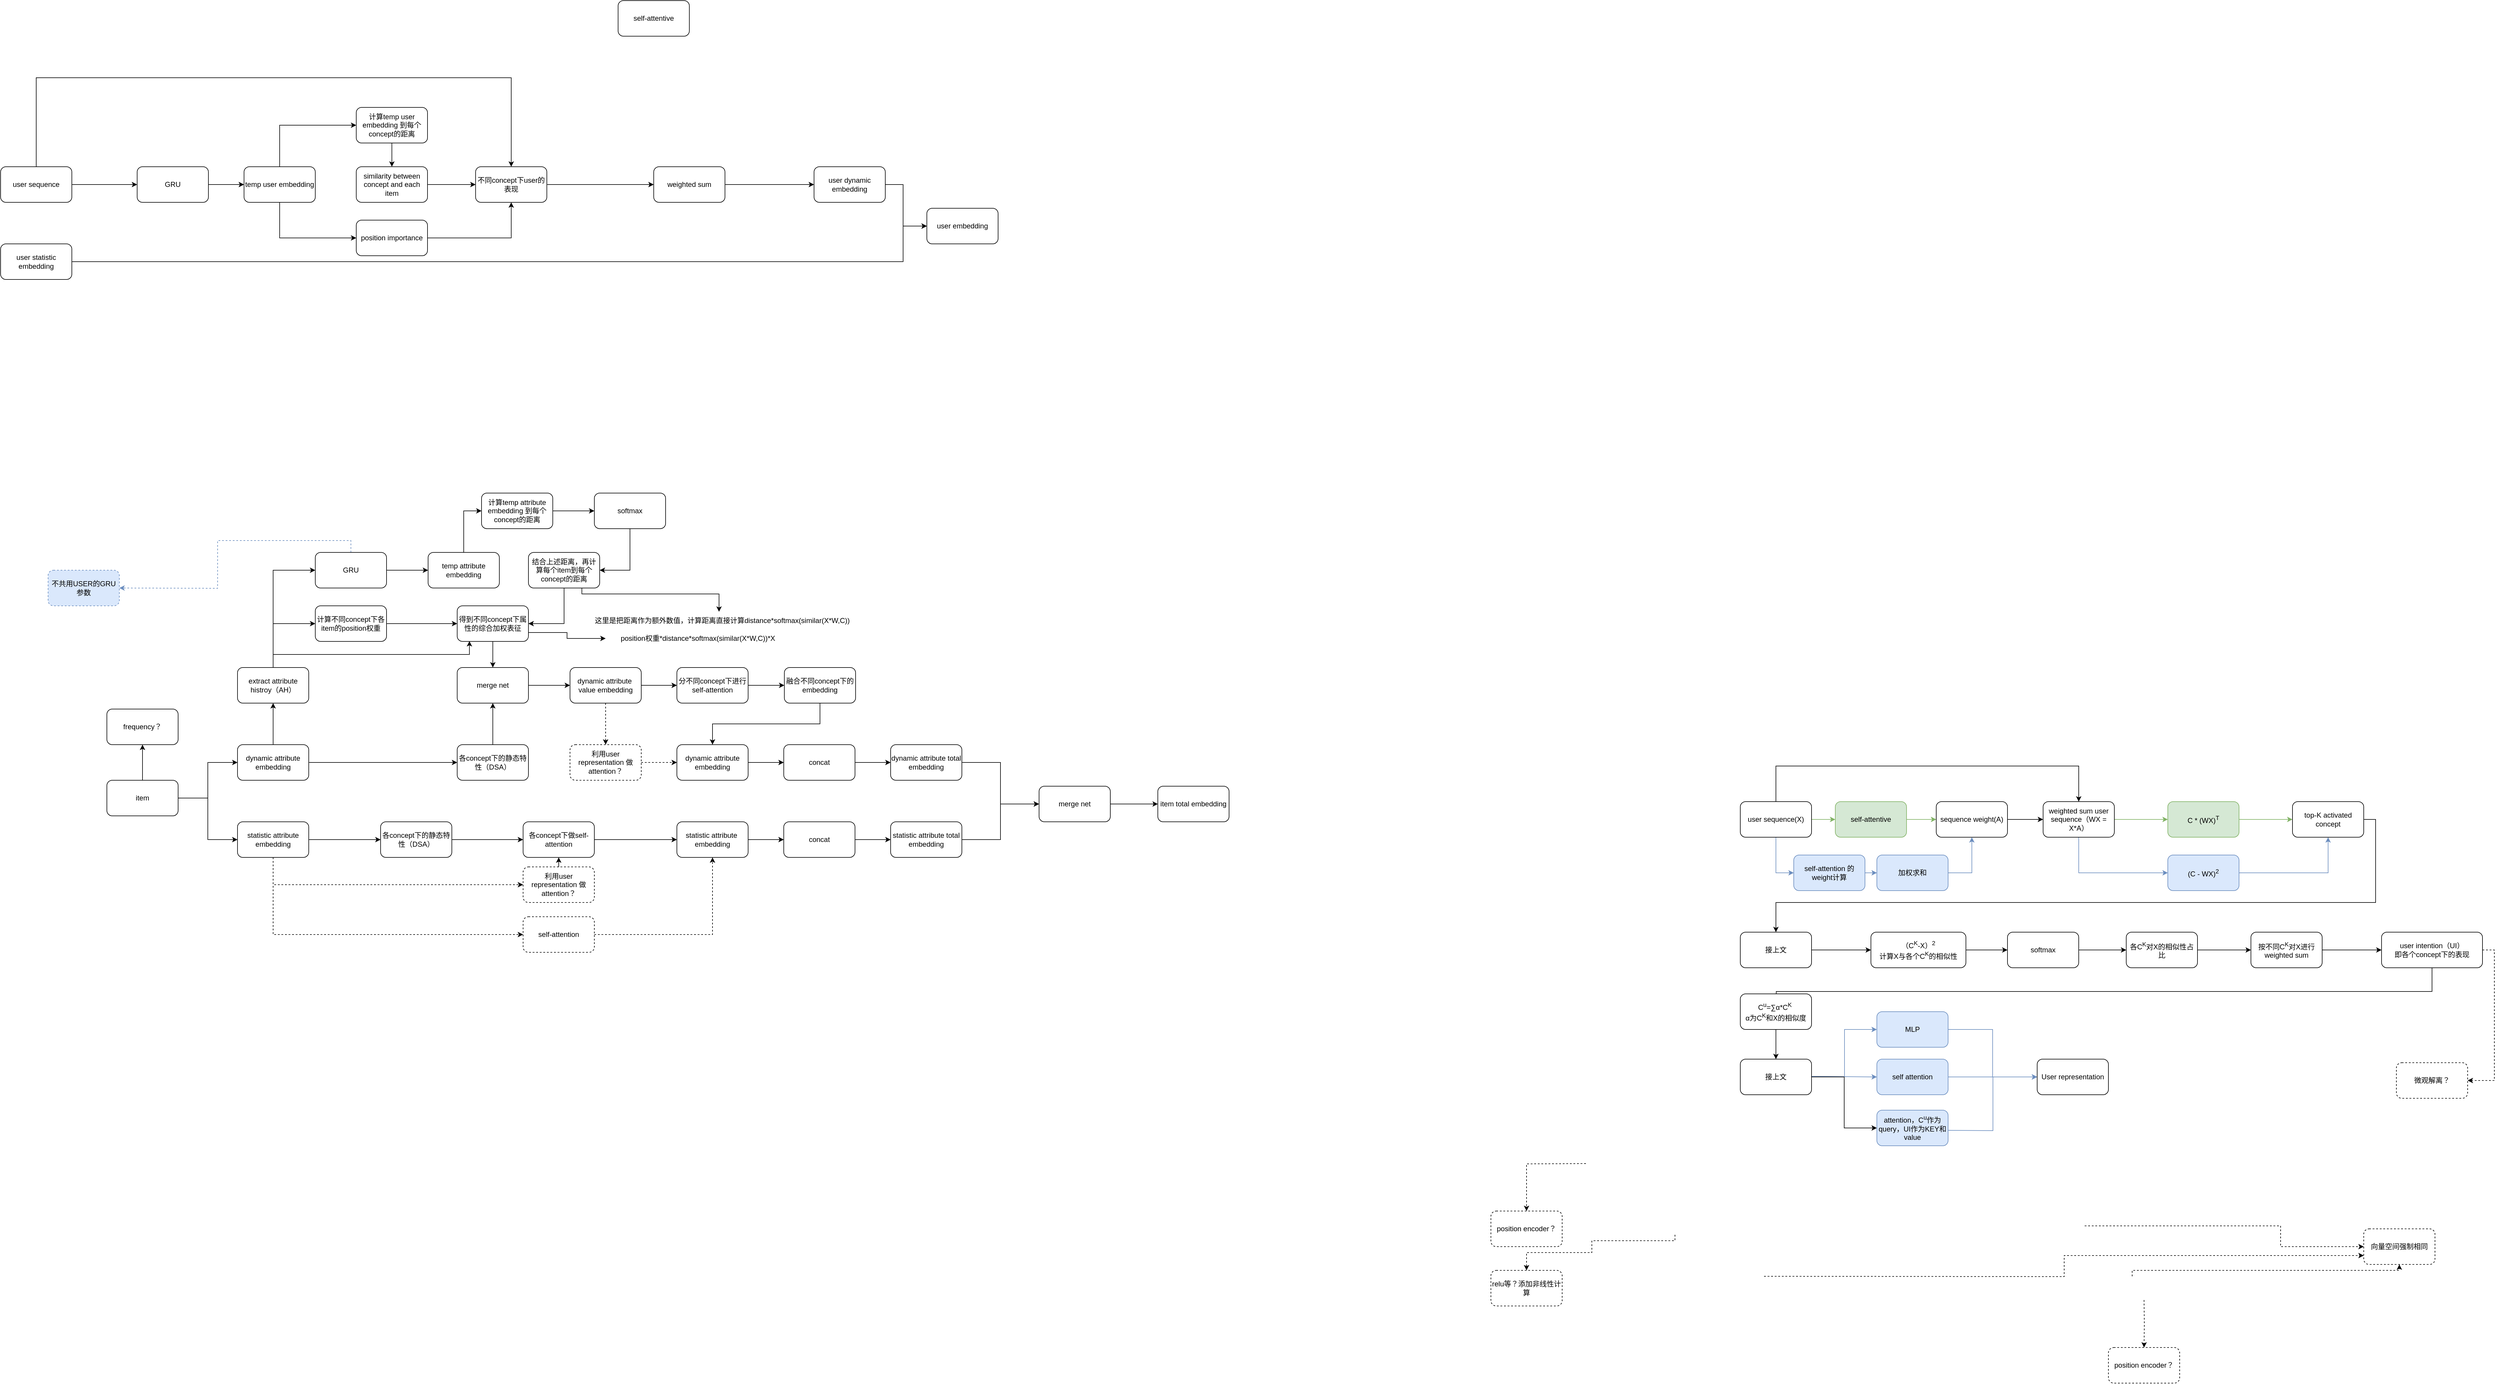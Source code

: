 <mxfile version="21.6.2" type="github">
  <diagram id="C5RBs43oDa-KdzZeNtuy" name="Page-1">
    <mxGraphModel dx="2082" dy="4247" grid="1" gridSize="10" guides="1" tooltips="1" connect="1" arrows="1" fold="1" page="1" pageScale="1" pageWidth="4681" pageHeight="3300" math="0" shadow="0">
      <root>
        <mxCell id="WIyWlLk6GJQsqaUBKTNV-0" />
        <mxCell id="WIyWlLk6GJQsqaUBKTNV-1" parent="WIyWlLk6GJQsqaUBKTNV-0" />
        <mxCell id="NYPE7BBfCQJ-sV1czfvc-1" style="edgeStyle=orthogonalEdgeStyle;rounded=0;orthogonalLoop=1;jettySize=auto;html=1;exitX=0;exitY=0.5;exitDx=0;exitDy=0;entryX=0.5;entryY=0;entryDx=0;entryDy=0;dashed=1;" parent="WIyWlLk6GJQsqaUBKTNV-1" target="NYPE7BBfCQJ-sV1czfvc-0" edge="1">
          <mxGeometry relative="1" as="geometry">
            <mxPoint x="2780" y="1740" as="sourcePoint" />
          </mxGeometry>
        </mxCell>
        <mxCell id="NYPE7BBfCQJ-sV1czfvc-3" style="edgeStyle=orthogonalEdgeStyle;rounded=0;orthogonalLoop=1;jettySize=auto;html=1;exitX=0.5;exitY=1;exitDx=0;exitDy=0;entryX=0.5;entryY=0;entryDx=0;entryDy=0;dashed=1;" parent="WIyWlLk6GJQsqaUBKTNV-1" target="NYPE7BBfCQJ-sV1czfvc-2" edge="1">
          <mxGeometry relative="1" as="geometry">
            <mxPoint x="2930" y="1860" as="sourcePoint" />
            <Array as="points">
              <mxPoint x="2930" y="1870" />
              <mxPoint x="2790" y="1870" />
              <mxPoint x="2790" y="1890" />
              <mxPoint x="2680" y="1890" />
            </Array>
          </mxGeometry>
        </mxCell>
        <mxCell id="NYPE7BBfCQJ-sV1czfvc-10" style="edgeStyle=orthogonalEdgeStyle;rounded=0;orthogonalLoop=1;jettySize=auto;html=1;exitX=1;exitY=0.75;exitDx=0;exitDy=0;dashed=1;" parent="WIyWlLk6GJQsqaUBKTNV-1" target="NYPE7BBfCQJ-sV1czfvc-7" edge="1">
          <mxGeometry relative="1" as="geometry">
            <mxPoint x="3620" y="1845" as="sourcePoint" />
            <Array as="points">
              <mxPoint x="3950" y="1845" />
              <mxPoint x="3950" y="1880" />
            </Array>
          </mxGeometry>
        </mxCell>
        <mxCell id="NYPE7BBfCQJ-sV1czfvc-11" style="edgeStyle=orthogonalEdgeStyle;rounded=0;orthogonalLoop=1;jettySize=auto;html=1;exitX=0.5;exitY=0;exitDx=0;exitDy=0;entryX=0;entryY=0.75;entryDx=0;entryDy=0;dashed=1;" parent="WIyWlLk6GJQsqaUBKTNV-1" target="NYPE7BBfCQJ-sV1czfvc-7" edge="1">
          <mxGeometry relative="1" as="geometry">
            <mxPoint x="3080" y="1930" as="sourcePoint" />
          </mxGeometry>
        </mxCell>
        <mxCell id="NYPE7BBfCQJ-sV1czfvc-12" style="edgeStyle=orthogonalEdgeStyle;rounded=0;orthogonalLoop=1;jettySize=auto;html=1;exitX=0.5;exitY=0;exitDx=0;exitDy=0;entryX=0.5;entryY=1;entryDx=0;entryDy=0;dashed=1;" parent="WIyWlLk6GJQsqaUBKTNV-1" target="NYPE7BBfCQJ-sV1czfvc-7" edge="1">
          <mxGeometry relative="1" as="geometry">
            <mxPoint x="3700" y="1930" as="sourcePoint" />
            <Array as="points">
              <mxPoint x="3700" y="1920" />
              <mxPoint x="4150" y="1920" />
            </Array>
          </mxGeometry>
        </mxCell>
        <mxCell id="NYPE7BBfCQJ-sV1czfvc-16" style="edgeStyle=orthogonalEdgeStyle;rounded=0;orthogonalLoop=1;jettySize=auto;html=1;exitX=0.5;exitY=1;exitDx=0;exitDy=0;entryX=0.5;entryY=0;entryDx=0;entryDy=0;dashed=1;" parent="WIyWlLk6GJQsqaUBKTNV-1" target="NYPE7BBfCQJ-sV1czfvc-15" edge="1">
          <mxGeometry relative="1" as="geometry">
            <mxPoint x="3720" y="1970" as="sourcePoint" />
          </mxGeometry>
        </mxCell>
        <mxCell id="2eAAJyF8k7LBZb5_VXcL-66" style="edgeStyle=orthogonalEdgeStyle;rounded=0;orthogonalLoop=1;jettySize=auto;html=1;exitX=1;exitY=0.5;exitDx=0;exitDy=0;entryX=0;entryY=0.5;entryDx=0;entryDy=0;" parent="WIyWlLk6GJQsqaUBKTNV-1" source="2eAAJyF8k7LBZb5_VXcL-63" target="2eAAJyF8k7LBZb5_VXcL-64" edge="1">
          <mxGeometry relative="1" as="geometry" />
        </mxCell>
        <mxCell id="2eAAJyF8k7LBZb5_VXcL-68" style="edgeStyle=orthogonalEdgeStyle;rounded=0;orthogonalLoop=1;jettySize=auto;html=1;exitX=1;exitY=0.5;exitDx=0;exitDy=0;entryX=0;entryY=0.5;entryDx=0;entryDy=0;" parent="WIyWlLk6GJQsqaUBKTNV-1" source="2eAAJyF8k7LBZb5_VXcL-63" target="2eAAJyF8k7LBZb5_VXcL-65" edge="1">
          <mxGeometry relative="1" as="geometry" />
        </mxCell>
        <mxCell id="T-b6h04T4wylA2EYhWHP-5" style="edgeStyle=orthogonalEdgeStyle;rounded=0;orthogonalLoop=1;jettySize=auto;html=1;exitX=0.5;exitY=0;exitDx=0;exitDy=0;entryX=0.5;entryY=1;entryDx=0;entryDy=0;" parent="WIyWlLk6GJQsqaUBKTNV-1" source="2eAAJyF8k7LBZb5_VXcL-63" target="2eAAJyF8k7LBZb5_VXcL-75" edge="1">
          <mxGeometry relative="1" as="geometry" />
        </mxCell>
        <mxCell id="2eAAJyF8k7LBZb5_VXcL-63" value="item" style="rounded=1;whiteSpace=wrap;html=1;" parent="WIyWlLk6GJQsqaUBKTNV-1" vertex="1">
          <mxGeometry x="289" y="1094" width="120" height="60" as="geometry" />
        </mxCell>
        <mxCell id="2eAAJyF8k7LBZb5_VXcL-69" style="edgeStyle=orthogonalEdgeStyle;rounded=0;orthogonalLoop=1;jettySize=auto;html=1;exitX=1;exitY=0.5;exitDx=0;exitDy=0;entryX=0;entryY=0.5;entryDx=0;entryDy=0;" parent="WIyWlLk6GJQsqaUBKTNV-1" source="2eAAJyF8k7LBZb5_VXcL-64" target="2eAAJyF8k7LBZb5_VXcL-73" edge="1">
          <mxGeometry relative="1" as="geometry">
            <mxPoint x="689" y="1064" as="targetPoint" />
          </mxGeometry>
        </mxCell>
        <mxCell id="T-b6h04T4wylA2EYhWHP-2" style="edgeStyle=orthogonalEdgeStyle;rounded=0;orthogonalLoop=1;jettySize=auto;html=1;exitX=0.5;exitY=0;exitDx=0;exitDy=0;entryX=0.5;entryY=1;entryDx=0;entryDy=0;" parent="WIyWlLk6GJQsqaUBKTNV-1" source="2eAAJyF8k7LBZb5_VXcL-64" target="2eAAJyF8k7LBZb5_VXcL-70" edge="1">
          <mxGeometry relative="1" as="geometry" />
        </mxCell>
        <mxCell id="2eAAJyF8k7LBZb5_VXcL-64" value="dynamic attribute embedding" style="rounded=1;whiteSpace=wrap;html=1;" parent="WIyWlLk6GJQsqaUBKTNV-1" vertex="1">
          <mxGeometry x="509" y="1034" width="120" height="60" as="geometry" />
        </mxCell>
        <mxCell id="2eAAJyF8k7LBZb5_VXcL-91" style="edgeStyle=orthogonalEdgeStyle;rounded=0;orthogonalLoop=1;jettySize=auto;html=1;exitX=1;exitY=0.5;exitDx=0;exitDy=0;" parent="WIyWlLk6GJQsqaUBKTNV-1" source="q9FLlW-sdJ0smPf1djSg-0" target="T-b6h04T4wylA2EYhWHP-32" edge="1">
          <mxGeometry relative="1" as="geometry">
            <mxPoint x="689" y="1194" as="targetPoint" />
          </mxGeometry>
        </mxCell>
        <mxCell id="2eAAJyF8k7LBZb5_VXcL-117" style="edgeStyle=orthogonalEdgeStyle;rounded=0;orthogonalLoop=1;jettySize=auto;html=1;exitX=0.5;exitY=1;exitDx=0;exitDy=0;entryX=0;entryY=0.5;entryDx=0;entryDy=0;dashed=1;" parent="WIyWlLk6GJQsqaUBKTNV-1" source="2eAAJyF8k7LBZb5_VXcL-65" target="2eAAJyF8k7LBZb5_VXcL-116" edge="1">
          <mxGeometry relative="1" as="geometry" />
        </mxCell>
        <mxCell id="NYPE7BBfCQJ-sV1czfvc-18" style="edgeStyle=orthogonalEdgeStyle;rounded=0;orthogonalLoop=1;jettySize=auto;html=1;exitX=0.5;exitY=1;exitDx=0;exitDy=0;entryX=0;entryY=0.5;entryDx=0;entryDy=0;dashed=1;" parent="WIyWlLk6GJQsqaUBKTNV-1" source="2eAAJyF8k7LBZb5_VXcL-65" target="NYPE7BBfCQJ-sV1czfvc-17" edge="1">
          <mxGeometry relative="1" as="geometry" />
        </mxCell>
        <mxCell id="2eAAJyF8k7LBZb5_VXcL-65" value="statistic attribute&lt;br&gt;embedding" style="rounded=1;whiteSpace=wrap;html=1;" parent="WIyWlLk6GJQsqaUBKTNV-1" vertex="1">
          <mxGeometry x="509" y="1164" width="120" height="60" as="geometry" />
        </mxCell>
        <mxCell id="T-b6h04T4wylA2EYhWHP-14" style="edgeStyle=orthogonalEdgeStyle;rounded=0;orthogonalLoop=1;jettySize=auto;html=1;exitX=0.5;exitY=0;exitDx=0;exitDy=0;entryX=0;entryY=0.5;entryDx=0;entryDy=0;" parent="WIyWlLk6GJQsqaUBKTNV-1" source="2eAAJyF8k7LBZb5_VXcL-70" target="T-b6h04T4wylA2EYhWHP-13" edge="1">
          <mxGeometry relative="1" as="geometry" />
        </mxCell>
        <mxCell id="T-b6h04T4wylA2EYhWHP-24" style="edgeStyle=orthogonalEdgeStyle;rounded=0;orthogonalLoop=1;jettySize=auto;html=1;exitX=0.5;exitY=0;exitDx=0;exitDy=0;entryX=0;entryY=0.5;entryDx=0;entryDy=0;" parent="WIyWlLk6GJQsqaUBKTNV-1" edge="1">
          <mxGeometry relative="1" as="geometry">
            <mxPoint x="569" y="904" as="sourcePoint" />
            <mxPoint x="640" y="740" as="targetPoint" />
            <Array as="points">
              <mxPoint x="569" y="740" />
            </Array>
          </mxGeometry>
        </mxCell>
        <mxCell id="q9FLlW-sdJ0smPf1djSg-4" style="edgeStyle=orthogonalEdgeStyle;rounded=0;orthogonalLoop=1;jettySize=auto;html=1;exitX=0.5;exitY=0;exitDx=0;exitDy=0;entryX=0.172;entryY=0.991;entryDx=0;entryDy=0;entryPerimeter=0;" edge="1" parent="WIyWlLk6GJQsqaUBKTNV-1" source="2eAAJyF8k7LBZb5_VXcL-70" target="T-b6h04T4wylA2EYhWHP-15">
          <mxGeometry relative="1" as="geometry">
            <Array as="points">
              <mxPoint x="569" y="882" />
              <mxPoint x="900" y="882" />
            </Array>
          </mxGeometry>
        </mxCell>
        <mxCell id="2eAAJyF8k7LBZb5_VXcL-70" value="extract attribute histroy（AH）" style="rounded=1;whiteSpace=wrap;html=1;" parent="WIyWlLk6GJQsqaUBKTNV-1" vertex="1">
          <mxGeometry x="509" y="904" width="120" height="60" as="geometry" />
        </mxCell>
        <mxCell id="T-b6h04T4wylA2EYhWHP-1" style="edgeStyle=orthogonalEdgeStyle;rounded=0;orthogonalLoop=1;jettySize=auto;html=1;exitX=0.5;exitY=0;exitDx=0;exitDy=0;entryX=0.5;entryY=1;entryDx=0;entryDy=0;" parent="WIyWlLk6GJQsqaUBKTNV-1" source="2eAAJyF8k7LBZb5_VXcL-73" target="2eAAJyF8k7LBZb5_VXcL-77" edge="1">
          <mxGeometry relative="1" as="geometry" />
        </mxCell>
        <mxCell id="2eAAJyF8k7LBZb5_VXcL-73" value="各concept下的静态特性（DSA）" style="rounded=1;whiteSpace=wrap;html=1;" parent="WIyWlLk6GJQsqaUBKTNV-1" vertex="1">
          <mxGeometry x="879" y="1034" width="120" height="60" as="geometry" />
        </mxCell>
        <mxCell id="2eAAJyF8k7LBZb5_VXcL-75" value="frequency？" style="rounded=1;whiteSpace=wrap;html=1;" parent="WIyWlLk6GJQsqaUBKTNV-1" vertex="1">
          <mxGeometry x="289" y="974" width="120" height="60" as="geometry" />
        </mxCell>
        <mxCell id="2eAAJyF8k7LBZb5_VXcL-81" style="edgeStyle=orthogonalEdgeStyle;rounded=0;orthogonalLoop=1;jettySize=auto;html=1;exitX=1;exitY=0.5;exitDx=0;exitDy=0;" parent="WIyWlLk6GJQsqaUBKTNV-1" source="2eAAJyF8k7LBZb5_VXcL-77" target="2eAAJyF8k7LBZb5_VXcL-80" edge="1">
          <mxGeometry relative="1" as="geometry" />
        </mxCell>
        <mxCell id="2eAAJyF8k7LBZb5_VXcL-77" value="merge net" style="rounded=1;whiteSpace=wrap;html=1;" parent="WIyWlLk6GJQsqaUBKTNV-1" vertex="1">
          <mxGeometry x="879" y="904" width="120" height="60" as="geometry" />
        </mxCell>
        <mxCell id="2eAAJyF8k7LBZb5_VXcL-82" style="edgeStyle=orthogonalEdgeStyle;rounded=0;orthogonalLoop=1;jettySize=auto;html=1;exitX=1;exitY=0.5;exitDx=0;exitDy=0;" parent="WIyWlLk6GJQsqaUBKTNV-1" source="2eAAJyF8k7LBZb5_VXcL-80" edge="1">
          <mxGeometry relative="1" as="geometry">
            <mxPoint x="1249" y="934" as="targetPoint" />
          </mxGeometry>
        </mxCell>
        <mxCell id="2eAAJyF8k7LBZb5_VXcL-94" style="edgeStyle=orthogonalEdgeStyle;rounded=0;orthogonalLoop=1;jettySize=auto;html=1;exitX=0.5;exitY=1;exitDx=0;exitDy=0;entryX=0.5;entryY=0;entryDx=0;entryDy=0;dashed=1;" parent="WIyWlLk6GJQsqaUBKTNV-1" source="2eAAJyF8k7LBZb5_VXcL-80" target="2eAAJyF8k7LBZb5_VXcL-93" edge="1">
          <mxGeometry relative="1" as="geometry" />
        </mxCell>
        <mxCell id="2eAAJyF8k7LBZb5_VXcL-80" value="dynamic attribute&amp;nbsp; value embedding" style="rounded=1;whiteSpace=wrap;html=1;" parent="WIyWlLk6GJQsqaUBKTNV-1" vertex="1">
          <mxGeometry x="1069" y="904" width="120" height="60" as="geometry" />
        </mxCell>
        <mxCell id="T-b6h04T4wylA2EYhWHP-34" style="edgeStyle=orthogonalEdgeStyle;rounded=0;orthogonalLoop=1;jettySize=auto;html=1;exitX=1;exitY=0.5;exitDx=0;exitDy=0;" parent="WIyWlLk6GJQsqaUBKTNV-1" source="2eAAJyF8k7LBZb5_VXcL-83" target="T-b6h04T4wylA2EYhWHP-33" edge="1">
          <mxGeometry relative="1" as="geometry" />
        </mxCell>
        <mxCell id="2eAAJyF8k7LBZb5_VXcL-83" value="分不同concept下进行&lt;br&gt;self-attention" style="rounded=1;whiteSpace=wrap;html=1;" parent="WIyWlLk6GJQsqaUBKTNV-1" vertex="1">
          <mxGeometry x="1249" y="904" width="120" height="60" as="geometry" />
        </mxCell>
        <mxCell id="2eAAJyF8k7LBZb5_VXcL-88" style="edgeStyle=orthogonalEdgeStyle;rounded=0;orthogonalLoop=1;jettySize=auto;html=1;exitX=1;exitY=0.5;exitDx=0;exitDy=0;entryX=0;entryY=0.5;entryDx=0;entryDy=0;" parent="WIyWlLk6GJQsqaUBKTNV-1" source="2eAAJyF8k7LBZb5_VXcL-85" target="2eAAJyF8k7LBZb5_VXcL-86" edge="1">
          <mxGeometry relative="1" as="geometry" />
        </mxCell>
        <mxCell id="2eAAJyF8k7LBZb5_VXcL-85" value="dynamic attribute embedding" style="rounded=1;whiteSpace=wrap;html=1;" parent="WIyWlLk6GJQsqaUBKTNV-1" vertex="1">
          <mxGeometry x="1249" y="1034" width="120" height="60" as="geometry" />
        </mxCell>
        <mxCell id="2eAAJyF8k7LBZb5_VXcL-90" style="edgeStyle=orthogonalEdgeStyle;rounded=0;orthogonalLoop=1;jettySize=auto;html=1;exitX=1;exitY=0.5;exitDx=0;exitDy=0;entryX=0;entryY=0.5;entryDx=0;entryDy=0;" parent="WIyWlLk6GJQsqaUBKTNV-1" source="2eAAJyF8k7LBZb5_VXcL-86" target="2eAAJyF8k7LBZb5_VXcL-89" edge="1">
          <mxGeometry relative="1" as="geometry" />
        </mxCell>
        <mxCell id="2eAAJyF8k7LBZb5_VXcL-86" value="concat" style="rounded=1;whiteSpace=wrap;html=1;" parent="WIyWlLk6GJQsqaUBKTNV-1" vertex="1">
          <mxGeometry x="1429" y="1034" width="120" height="60" as="geometry" />
        </mxCell>
        <mxCell id="2eAAJyF8k7LBZb5_VXcL-111" style="edgeStyle=orthogonalEdgeStyle;rounded=0;orthogonalLoop=1;jettySize=auto;html=1;exitX=1;exitY=0.5;exitDx=0;exitDy=0;entryX=0;entryY=0.5;entryDx=0;entryDy=0;" parent="WIyWlLk6GJQsqaUBKTNV-1" source="2eAAJyF8k7LBZb5_VXcL-89" target="2eAAJyF8k7LBZb5_VXcL-110" edge="1">
          <mxGeometry relative="1" as="geometry" />
        </mxCell>
        <mxCell id="2eAAJyF8k7LBZb5_VXcL-89" value="dynamic attribute total embedding" style="rounded=1;whiteSpace=wrap;html=1;" parent="WIyWlLk6GJQsqaUBKTNV-1" vertex="1">
          <mxGeometry x="1609" y="1034" width="120" height="60" as="geometry" />
        </mxCell>
        <mxCell id="2eAAJyF8k7LBZb5_VXcL-95" style="edgeStyle=orthogonalEdgeStyle;rounded=0;orthogonalLoop=1;jettySize=auto;html=1;exitX=1;exitY=0.5;exitDx=0;exitDy=0;entryX=0;entryY=0.5;entryDx=0;entryDy=0;dashed=1;" parent="WIyWlLk6GJQsqaUBKTNV-1" source="2eAAJyF8k7LBZb5_VXcL-93" target="2eAAJyF8k7LBZb5_VXcL-85" edge="1">
          <mxGeometry relative="1" as="geometry" />
        </mxCell>
        <mxCell id="2eAAJyF8k7LBZb5_VXcL-93" value="利用user representation 做attention？" style="rounded=1;whiteSpace=wrap;html=1;dashed=1;" parent="WIyWlLk6GJQsqaUBKTNV-1" vertex="1">
          <mxGeometry x="1069" y="1034" width="120" height="60" as="geometry" />
        </mxCell>
        <mxCell id="2eAAJyF8k7LBZb5_VXcL-102" style="edgeStyle=orthogonalEdgeStyle;rounded=0;orthogonalLoop=1;jettySize=auto;html=1;exitX=1;exitY=0.5;exitDx=0;exitDy=0;entryX=0;entryY=0.5;entryDx=0;entryDy=0;" parent="WIyWlLk6GJQsqaUBKTNV-1" target="2eAAJyF8k7LBZb5_VXcL-103" edge="1" source="T-b6h04T4wylA2EYhWHP-32">
          <mxGeometry relative="1" as="geometry">
            <mxPoint x="1049" y="1194" as="targetPoint" />
            <mxPoint x="999" y="1194" as="sourcePoint" />
          </mxGeometry>
        </mxCell>
        <mxCell id="2eAAJyF8k7LBZb5_VXcL-104" style="edgeStyle=orthogonalEdgeStyle;rounded=0;orthogonalLoop=1;jettySize=auto;html=1;exitX=1;exitY=0.5;exitDx=0;exitDy=0;entryX=0;entryY=0.5;entryDx=0;entryDy=0;" parent="WIyWlLk6GJQsqaUBKTNV-1" source="2eAAJyF8k7LBZb5_VXcL-103" target="2eAAJyF8k7LBZb5_VXcL-105" edge="1">
          <mxGeometry relative="1" as="geometry">
            <mxPoint x="1419" y="1194" as="targetPoint" />
          </mxGeometry>
        </mxCell>
        <mxCell id="2eAAJyF8k7LBZb5_VXcL-103" value="statistic attribute&amp;nbsp; embedding" style="rounded=1;whiteSpace=wrap;html=1;" parent="WIyWlLk6GJQsqaUBKTNV-1" vertex="1">
          <mxGeometry x="1249" y="1164" width="120" height="60" as="geometry" />
        </mxCell>
        <mxCell id="2eAAJyF8k7LBZb5_VXcL-108" style="edgeStyle=orthogonalEdgeStyle;rounded=0;orthogonalLoop=1;jettySize=auto;html=1;exitX=1;exitY=0.5;exitDx=0;exitDy=0;" parent="WIyWlLk6GJQsqaUBKTNV-1" source="2eAAJyF8k7LBZb5_VXcL-105" target="2eAAJyF8k7LBZb5_VXcL-107" edge="1">
          <mxGeometry relative="1" as="geometry" />
        </mxCell>
        <mxCell id="2eAAJyF8k7LBZb5_VXcL-105" value="concat" style="rounded=1;whiteSpace=wrap;html=1;" parent="WIyWlLk6GJQsqaUBKTNV-1" vertex="1">
          <mxGeometry x="1429" y="1164" width="120" height="60" as="geometry" />
        </mxCell>
        <mxCell id="2eAAJyF8k7LBZb5_VXcL-113" style="edgeStyle=orthogonalEdgeStyle;rounded=0;orthogonalLoop=1;jettySize=auto;html=1;exitX=1;exitY=0.5;exitDx=0;exitDy=0;" parent="WIyWlLk6GJQsqaUBKTNV-1" source="2eAAJyF8k7LBZb5_VXcL-107" target="2eAAJyF8k7LBZb5_VXcL-110" edge="1">
          <mxGeometry relative="1" as="geometry" />
        </mxCell>
        <mxCell id="2eAAJyF8k7LBZb5_VXcL-107" value="statistic attribute total embedding" style="rounded=1;whiteSpace=wrap;html=1;" parent="WIyWlLk6GJQsqaUBKTNV-1" vertex="1">
          <mxGeometry x="1609" y="1164" width="120" height="60" as="geometry" />
        </mxCell>
        <mxCell id="2eAAJyF8k7LBZb5_VXcL-115" style="edgeStyle=orthogonalEdgeStyle;rounded=0;orthogonalLoop=1;jettySize=auto;html=1;exitX=1;exitY=0.5;exitDx=0;exitDy=0;entryX=0;entryY=0.5;entryDx=0;entryDy=0;" parent="WIyWlLk6GJQsqaUBKTNV-1" source="2eAAJyF8k7LBZb5_VXcL-110" target="2eAAJyF8k7LBZb5_VXcL-114" edge="1">
          <mxGeometry relative="1" as="geometry" />
        </mxCell>
        <mxCell id="2eAAJyF8k7LBZb5_VXcL-110" value="merge net" style="rounded=1;whiteSpace=wrap;html=1;" parent="WIyWlLk6GJQsqaUBKTNV-1" vertex="1">
          <mxGeometry x="1859" y="1104" width="120" height="60" as="geometry" />
        </mxCell>
        <mxCell id="2eAAJyF8k7LBZb5_VXcL-114" value="item total embedding" style="rounded=1;whiteSpace=wrap;html=1;" parent="WIyWlLk6GJQsqaUBKTNV-1" vertex="1">
          <mxGeometry x="2059" y="1104" width="120" height="60" as="geometry" />
        </mxCell>
        <mxCell id="T-b6h04T4wylA2EYhWHP-43" style="edgeStyle=orthogonalEdgeStyle;rounded=0;orthogonalLoop=1;jettySize=auto;html=1;exitX=0.5;exitY=0;exitDx=0;exitDy=0;entryX=0.5;entryY=1;entryDx=0;entryDy=0;" parent="WIyWlLk6GJQsqaUBKTNV-1" source="2eAAJyF8k7LBZb5_VXcL-116" target="T-b6h04T4wylA2EYhWHP-32" edge="1">
          <mxGeometry relative="1" as="geometry" />
        </mxCell>
        <mxCell id="2eAAJyF8k7LBZb5_VXcL-116" value="利用user representation 做attention？" style="rounded=1;whiteSpace=wrap;html=1;dashed=1;" parent="WIyWlLk6GJQsqaUBKTNV-1" vertex="1">
          <mxGeometry x="990" y="1240" width="120" height="60" as="geometry" />
        </mxCell>
        <mxCell id="NYPE7BBfCQJ-sV1czfvc-0" value="position encoder？" style="rounded=1;whiteSpace=wrap;html=1;dashed=1;" parent="WIyWlLk6GJQsqaUBKTNV-1" vertex="1">
          <mxGeometry x="2620" y="1820" width="120" height="60" as="geometry" />
        </mxCell>
        <mxCell id="NYPE7BBfCQJ-sV1czfvc-2" value="relu等？添加非线性计算" style="rounded=1;whiteSpace=wrap;html=1;dashed=1;" parent="WIyWlLk6GJQsqaUBKTNV-1" vertex="1">
          <mxGeometry x="2620" y="1920" width="120" height="60" as="geometry" />
        </mxCell>
        <mxCell id="NYPE7BBfCQJ-sV1czfvc-7" value="向量空间强制相同" style="rounded=1;whiteSpace=wrap;html=1;dashed=1;" parent="WIyWlLk6GJQsqaUBKTNV-1" vertex="1">
          <mxGeometry x="4090" y="1850" width="120" height="60" as="geometry" />
        </mxCell>
        <mxCell id="NYPE7BBfCQJ-sV1czfvc-15" value="position encoder？" style="rounded=1;whiteSpace=wrap;html=1;dashed=1;" parent="WIyWlLk6GJQsqaUBKTNV-1" vertex="1">
          <mxGeometry x="3660" y="2050" width="120" height="60" as="geometry" />
        </mxCell>
        <mxCell id="NYPE7BBfCQJ-sV1czfvc-19" style="edgeStyle=orthogonalEdgeStyle;rounded=0;orthogonalLoop=1;jettySize=auto;html=1;exitX=1;exitY=0.5;exitDx=0;exitDy=0;entryX=0.5;entryY=1;entryDx=0;entryDy=0;dashed=1;" parent="WIyWlLk6GJQsqaUBKTNV-1" source="NYPE7BBfCQJ-sV1czfvc-17" target="2eAAJyF8k7LBZb5_VXcL-103" edge="1">
          <mxGeometry relative="1" as="geometry" />
        </mxCell>
        <mxCell id="NYPE7BBfCQJ-sV1czfvc-17" value="self-attention" style="rounded=1;whiteSpace=wrap;html=1;dashed=1;" parent="WIyWlLk6GJQsqaUBKTNV-1" vertex="1">
          <mxGeometry x="990" y="1324" width="120" height="60" as="geometry" />
        </mxCell>
        <mxCell id="scRccKfIfmOxG3QJgpeo-4" style="edgeStyle=orthogonalEdgeStyle;rounded=0;orthogonalLoop=1;jettySize=auto;html=1;exitX=1;exitY=0.5;exitDx=0;exitDy=0;" parent="WIyWlLk6GJQsqaUBKTNV-1" source="scRccKfIfmOxG3QJgpeo-2" edge="1">
          <mxGeometry relative="1" as="geometry">
            <mxPoint x="340" y="90" as="targetPoint" />
          </mxGeometry>
        </mxCell>
        <mxCell id="scRccKfIfmOxG3QJgpeo-15" style="edgeStyle=orthogonalEdgeStyle;rounded=0;orthogonalLoop=1;jettySize=auto;html=1;exitX=0.5;exitY=0;exitDx=0;exitDy=0;entryX=0.5;entryY=0;entryDx=0;entryDy=0;" parent="WIyWlLk6GJQsqaUBKTNV-1" source="scRccKfIfmOxG3QJgpeo-2" target="scRccKfIfmOxG3QJgpeo-11" edge="1">
          <mxGeometry relative="1" as="geometry">
            <Array as="points">
              <mxPoint x="170" y="-90" />
              <mxPoint x="970" y="-90" />
            </Array>
          </mxGeometry>
        </mxCell>
        <mxCell id="scRccKfIfmOxG3QJgpeo-2" value="user sequence" style="rounded=1;whiteSpace=wrap;html=1;" parent="WIyWlLk6GJQsqaUBKTNV-1" vertex="1">
          <mxGeometry x="110" y="60" width="120" height="60" as="geometry" />
        </mxCell>
        <mxCell id="T-b6h04T4wylA2EYhWHP-31" style="edgeStyle=orthogonalEdgeStyle;rounded=0;orthogonalLoop=1;jettySize=auto;html=1;exitX=1;exitY=0.5;exitDx=0;exitDy=0;entryX=0;entryY=0.5;entryDx=0;entryDy=0;" parent="WIyWlLk6GJQsqaUBKTNV-1" source="scRccKfIfmOxG3QJgpeo-3" target="scRccKfIfmOxG3QJgpeo-22" edge="1">
          <mxGeometry relative="1" as="geometry">
            <Array as="points">
              <mxPoint x="1630" y="220" />
              <mxPoint x="1630" y="160" />
            </Array>
          </mxGeometry>
        </mxCell>
        <mxCell id="scRccKfIfmOxG3QJgpeo-3" value="user statistic embedding" style="rounded=1;whiteSpace=wrap;html=1;" parent="WIyWlLk6GJQsqaUBKTNV-1" vertex="1">
          <mxGeometry x="110" y="190" width="120" height="60" as="geometry" />
        </mxCell>
        <mxCell id="scRccKfIfmOxG3QJgpeo-7" style="edgeStyle=orthogonalEdgeStyle;rounded=0;orthogonalLoop=1;jettySize=auto;html=1;exitX=1;exitY=0.5;exitDx=0;exitDy=0;entryX=0;entryY=0.5;entryDx=0;entryDy=0;" parent="WIyWlLk6GJQsqaUBKTNV-1" source="scRccKfIfmOxG3QJgpeo-5" target="scRccKfIfmOxG3QJgpeo-6" edge="1">
          <mxGeometry relative="1" as="geometry" />
        </mxCell>
        <mxCell id="scRccKfIfmOxG3QJgpeo-5" value="GRU" style="rounded=1;whiteSpace=wrap;html=1;" parent="WIyWlLk6GJQsqaUBKTNV-1" vertex="1">
          <mxGeometry x="340" y="60" width="120" height="60" as="geometry" />
        </mxCell>
        <mxCell id="scRccKfIfmOxG3QJgpeo-13" style="edgeStyle=orthogonalEdgeStyle;rounded=0;orthogonalLoop=1;jettySize=auto;html=1;exitX=0.5;exitY=1;exitDx=0;exitDy=0;entryX=0;entryY=0.5;entryDx=0;entryDy=0;" parent="WIyWlLk6GJQsqaUBKTNV-1" source="scRccKfIfmOxG3QJgpeo-6" target="scRccKfIfmOxG3QJgpeo-12" edge="1">
          <mxGeometry relative="1" as="geometry" />
        </mxCell>
        <mxCell id="T-b6h04T4wylA2EYhWHP-41" style="edgeStyle=orthogonalEdgeStyle;rounded=0;orthogonalLoop=1;jettySize=auto;html=1;exitX=0.5;exitY=0;exitDx=0;exitDy=0;entryX=0;entryY=0.5;entryDx=0;entryDy=0;" parent="WIyWlLk6GJQsqaUBKTNV-1" source="scRccKfIfmOxG3QJgpeo-6" target="T-b6h04T4wylA2EYhWHP-40" edge="1">
          <mxGeometry relative="1" as="geometry" />
        </mxCell>
        <mxCell id="scRccKfIfmOxG3QJgpeo-6" value="temp user embedding" style="rounded=1;whiteSpace=wrap;html=1;" parent="WIyWlLk6GJQsqaUBKTNV-1" vertex="1">
          <mxGeometry x="520" y="60" width="120" height="60" as="geometry" />
        </mxCell>
        <mxCell id="scRccKfIfmOxG3QJgpeo-10" style="edgeStyle=orthogonalEdgeStyle;rounded=0;orthogonalLoop=1;jettySize=auto;html=1;exitX=1;exitY=0.5;exitDx=0;exitDy=0;" parent="WIyWlLk6GJQsqaUBKTNV-1" source="scRccKfIfmOxG3QJgpeo-8" edge="1">
          <mxGeometry relative="1" as="geometry">
            <mxPoint x="910" y="90" as="targetPoint" />
          </mxGeometry>
        </mxCell>
        <mxCell id="scRccKfIfmOxG3QJgpeo-8" value="similarity between concept and each item" style="rounded=1;whiteSpace=wrap;html=1;" parent="WIyWlLk6GJQsqaUBKTNV-1" vertex="1">
          <mxGeometry x="709" y="60" width="120" height="60" as="geometry" />
        </mxCell>
        <mxCell id="q9FLlW-sdJ0smPf1djSg-54" style="edgeStyle=orthogonalEdgeStyle;rounded=0;orthogonalLoop=1;jettySize=auto;html=1;exitX=1;exitY=0.5;exitDx=0;exitDy=0;" edge="1" parent="WIyWlLk6GJQsqaUBKTNV-1" source="scRccKfIfmOxG3QJgpeo-11" target="scRccKfIfmOxG3QJgpeo-18">
          <mxGeometry relative="1" as="geometry" />
        </mxCell>
        <mxCell id="scRccKfIfmOxG3QJgpeo-11" value="不同concept下user的表现" style="rounded=1;whiteSpace=wrap;html=1;" parent="WIyWlLk6GJQsqaUBKTNV-1" vertex="1">
          <mxGeometry x="910" y="60" width="120" height="60" as="geometry" />
        </mxCell>
        <mxCell id="scRccKfIfmOxG3QJgpeo-14" style="edgeStyle=orthogonalEdgeStyle;rounded=0;orthogonalLoop=1;jettySize=auto;html=1;exitX=1;exitY=0.5;exitDx=0;exitDy=0;entryX=0.5;entryY=1;entryDx=0;entryDy=0;" parent="WIyWlLk6GJQsqaUBKTNV-1" source="scRccKfIfmOxG3QJgpeo-12" target="scRccKfIfmOxG3QJgpeo-11" edge="1">
          <mxGeometry relative="1" as="geometry" />
        </mxCell>
        <mxCell id="scRccKfIfmOxG3QJgpeo-12" value="position importance" style="rounded=1;whiteSpace=wrap;html=1;" parent="WIyWlLk6GJQsqaUBKTNV-1" vertex="1">
          <mxGeometry x="709" y="150" width="120" height="60" as="geometry" />
        </mxCell>
        <mxCell id="scRccKfIfmOxG3QJgpeo-21" style="edgeStyle=orthogonalEdgeStyle;rounded=0;orthogonalLoop=1;jettySize=auto;html=1;exitX=1;exitY=0.5;exitDx=0;exitDy=0;" parent="WIyWlLk6GJQsqaUBKTNV-1" source="scRccKfIfmOxG3QJgpeo-18" target="scRccKfIfmOxG3QJgpeo-20" edge="1">
          <mxGeometry relative="1" as="geometry" />
        </mxCell>
        <mxCell id="scRccKfIfmOxG3QJgpeo-18" value="weighted sum" style="rounded=1;whiteSpace=wrap;html=1;" parent="WIyWlLk6GJQsqaUBKTNV-1" vertex="1">
          <mxGeometry x="1210" y="60" width="120" height="60" as="geometry" />
        </mxCell>
        <mxCell id="scRccKfIfmOxG3QJgpeo-23" style="edgeStyle=orthogonalEdgeStyle;rounded=0;orthogonalLoop=1;jettySize=auto;html=1;exitX=1;exitY=0.5;exitDx=0;exitDy=0;entryX=0;entryY=0.5;entryDx=0;entryDy=0;" parent="WIyWlLk6GJQsqaUBKTNV-1" source="scRccKfIfmOxG3QJgpeo-20" target="scRccKfIfmOxG3QJgpeo-22" edge="1">
          <mxGeometry relative="1" as="geometry">
            <Array as="points">
              <mxPoint x="1630" y="90" />
              <mxPoint x="1630" y="160" />
            </Array>
          </mxGeometry>
        </mxCell>
        <mxCell id="scRccKfIfmOxG3QJgpeo-20" value="user dynamic embedding" style="rounded=1;whiteSpace=wrap;html=1;" parent="WIyWlLk6GJQsqaUBKTNV-1" vertex="1">
          <mxGeometry x="1480" y="60" width="120" height="60" as="geometry" />
        </mxCell>
        <mxCell id="scRccKfIfmOxG3QJgpeo-22" value="user embedding" style="rounded=1;whiteSpace=wrap;html=1;" parent="WIyWlLk6GJQsqaUBKTNV-1" vertex="1">
          <mxGeometry x="1670" y="130" width="120" height="60" as="geometry" />
        </mxCell>
        <mxCell id="T-b6h04T4wylA2EYhWHP-28" style="edgeStyle=orthogonalEdgeStyle;rounded=0;orthogonalLoop=1;jettySize=auto;html=1;exitX=0.5;exitY=1;exitDx=0;exitDy=0;entryX=1;entryY=0.5;entryDx=0;entryDy=0;" parent="WIyWlLk6GJQsqaUBKTNV-1" source="T-b6h04T4wylA2EYhWHP-10" target="T-b6h04T4wylA2EYhWHP-15" edge="1">
          <mxGeometry relative="1" as="geometry" />
        </mxCell>
        <mxCell id="ExkGiiqqDOVvzKNGZIcw-4" style="edgeStyle=orthogonalEdgeStyle;rounded=0;orthogonalLoop=1;jettySize=auto;html=1;exitX=0.75;exitY=1;exitDx=0;exitDy=0;" parent="WIyWlLk6GJQsqaUBKTNV-1" source="T-b6h04T4wylA2EYhWHP-10" target="ExkGiiqqDOVvzKNGZIcw-3" edge="1">
          <mxGeometry relative="1" as="geometry">
            <Array as="points">
              <mxPoint x="1089" y="780" />
              <mxPoint x="1320" y="780" />
            </Array>
          </mxGeometry>
        </mxCell>
        <mxCell id="T-b6h04T4wylA2EYhWHP-10" value="结合上述距离，再计算每个item到每个concept的距离" style="rounded=1;whiteSpace=wrap;html=1;" parent="WIyWlLk6GJQsqaUBKTNV-1" vertex="1">
          <mxGeometry x="999" y="710" width="120" height="60" as="geometry" />
        </mxCell>
        <mxCell id="T-b6h04T4wylA2EYhWHP-18" style="edgeStyle=orthogonalEdgeStyle;rounded=0;orthogonalLoop=1;jettySize=auto;html=1;exitX=1;exitY=0.5;exitDx=0;exitDy=0;entryX=0;entryY=0.5;entryDx=0;entryDy=0;" parent="WIyWlLk6GJQsqaUBKTNV-1" source="T-b6h04T4wylA2EYhWHP-13" target="T-b6h04T4wylA2EYhWHP-15" edge="1">
          <mxGeometry relative="1" as="geometry" />
        </mxCell>
        <mxCell id="T-b6h04T4wylA2EYhWHP-13" value="计算不同concept下各item的position权重" style="rounded=1;whiteSpace=wrap;html=1;" parent="WIyWlLk6GJQsqaUBKTNV-1" vertex="1">
          <mxGeometry x="640" y="800" width="120" height="60" as="geometry" />
        </mxCell>
        <mxCell id="T-b6h04T4wylA2EYhWHP-19" style="edgeStyle=orthogonalEdgeStyle;rounded=0;orthogonalLoop=1;jettySize=auto;html=1;exitX=0.5;exitY=1;exitDx=0;exitDy=0;entryX=0.5;entryY=0;entryDx=0;entryDy=0;" parent="WIyWlLk6GJQsqaUBKTNV-1" source="T-b6h04T4wylA2EYhWHP-15" target="2eAAJyF8k7LBZb5_VXcL-77" edge="1">
          <mxGeometry relative="1" as="geometry" />
        </mxCell>
        <mxCell id="ExkGiiqqDOVvzKNGZIcw-6" style="edgeStyle=orthogonalEdgeStyle;rounded=0;orthogonalLoop=1;jettySize=auto;html=1;exitX=1;exitY=0.75;exitDx=0;exitDy=0;" parent="WIyWlLk6GJQsqaUBKTNV-1" source="T-b6h04T4wylA2EYhWHP-15" target="ExkGiiqqDOVvzKNGZIcw-5" edge="1">
          <mxGeometry relative="1" as="geometry" />
        </mxCell>
        <mxCell id="T-b6h04T4wylA2EYhWHP-15" value="得到不同concept下属性的综合加权表征" style="rounded=1;whiteSpace=wrap;html=1;" parent="WIyWlLk6GJQsqaUBKTNV-1" vertex="1">
          <mxGeometry x="879" y="800" width="120" height="60" as="geometry" />
        </mxCell>
        <mxCell id="T-b6h04T4wylA2EYhWHP-22" style="edgeStyle=orthogonalEdgeStyle;rounded=0;orthogonalLoop=1;jettySize=auto;html=1;exitX=1;exitY=0.5;exitDx=0;exitDy=0;" parent="WIyWlLk6GJQsqaUBKTNV-1" source="T-b6h04T4wylA2EYhWHP-23" edge="1">
          <mxGeometry relative="1" as="geometry">
            <mxPoint x="830" y="740" as="targetPoint" />
          </mxGeometry>
        </mxCell>
        <mxCell id="T-b6h04T4wylA2EYhWHP-29" style="edgeStyle=orthogonalEdgeStyle;rounded=0;orthogonalLoop=1;jettySize=auto;html=1;exitX=0.5;exitY=0;exitDx=0;exitDy=0;dashed=1;fillColor=#dae8fc;strokeColor=#6c8ebf;" parent="WIyWlLk6GJQsqaUBKTNV-1" source="T-b6h04T4wylA2EYhWHP-23" edge="1">
          <mxGeometry relative="1" as="geometry">
            <mxPoint x="310" y="770" as="targetPoint" />
          </mxGeometry>
        </mxCell>
        <mxCell id="T-b6h04T4wylA2EYhWHP-23" value="GRU" style="rounded=1;whiteSpace=wrap;html=1;" parent="WIyWlLk6GJQsqaUBKTNV-1" vertex="1">
          <mxGeometry x="640" y="710" width="120" height="60" as="geometry" />
        </mxCell>
        <mxCell id="T-b6h04T4wylA2EYhWHP-37" style="edgeStyle=orthogonalEdgeStyle;rounded=0;orthogonalLoop=1;jettySize=auto;html=1;exitX=0.5;exitY=0;exitDx=0;exitDy=0;entryX=0;entryY=0.5;entryDx=0;entryDy=0;" parent="WIyWlLk6GJQsqaUBKTNV-1" source="T-b6h04T4wylA2EYhWHP-26" target="T-b6h04T4wylA2EYhWHP-36" edge="1">
          <mxGeometry relative="1" as="geometry" />
        </mxCell>
        <mxCell id="T-b6h04T4wylA2EYhWHP-26" value="temp attribute embedding" style="rounded=1;whiteSpace=wrap;html=1;" parent="WIyWlLk6GJQsqaUBKTNV-1" vertex="1">
          <mxGeometry x="830" y="710" width="120" height="60" as="geometry" />
        </mxCell>
        <mxCell id="T-b6h04T4wylA2EYhWHP-30" value="不共用USER的GRU参数" style="rounded=1;whiteSpace=wrap;html=1;dashed=1;fillColor=#dae8fc;strokeColor=#6c8ebf;" parent="WIyWlLk6GJQsqaUBKTNV-1" vertex="1">
          <mxGeometry x="190" y="740" width="120" height="60" as="geometry" />
        </mxCell>
        <mxCell id="T-b6h04T4wylA2EYhWHP-39" style="edgeStyle=orthogonalEdgeStyle;rounded=0;orthogonalLoop=1;jettySize=auto;html=1;exitX=0.5;exitY=1;exitDx=0;exitDy=0;entryX=0.5;entryY=0;entryDx=0;entryDy=0;" parent="WIyWlLk6GJQsqaUBKTNV-1" source="T-b6h04T4wylA2EYhWHP-33" target="2eAAJyF8k7LBZb5_VXcL-85" edge="1">
          <mxGeometry relative="1" as="geometry" />
        </mxCell>
        <mxCell id="T-b6h04T4wylA2EYhWHP-33" value="融合不同concept下的embedding" style="rounded=1;whiteSpace=wrap;html=1;" parent="WIyWlLk6GJQsqaUBKTNV-1" vertex="1">
          <mxGeometry x="1430" y="904" width="120" height="60" as="geometry" />
        </mxCell>
        <mxCell id="ExkGiiqqDOVvzKNGZIcw-1" style="edgeStyle=orthogonalEdgeStyle;rounded=0;orthogonalLoop=1;jettySize=auto;html=1;exitX=1;exitY=0.5;exitDx=0;exitDy=0;" parent="WIyWlLk6GJQsqaUBKTNV-1" source="T-b6h04T4wylA2EYhWHP-36" target="ExkGiiqqDOVvzKNGZIcw-0" edge="1">
          <mxGeometry relative="1" as="geometry" />
        </mxCell>
        <mxCell id="T-b6h04T4wylA2EYhWHP-36" value="计算temp attribute embedding 到每个concept的距离" style="rounded=1;whiteSpace=wrap;html=1;" parent="WIyWlLk6GJQsqaUBKTNV-1" vertex="1">
          <mxGeometry x="920" y="610" width="120" height="60" as="geometry" />
        </mxCell>
        <mxCell id="T-b6h04T4wylA2EYhWHP-42" style="edgeStyle=orthogonalEdgeStyle;rounded=0;orthogonalLoop=1;jettySize=auto;html=1;exitX=0.5;exitY=1;exitDx=0;exitDy=0;entryX=0.5;entryY=0;entryDx=0;entryDy=0;" parent="WIyWlLk6GJQsqaUBKTNV-1" source="T-b6h04T4wylA2EYhWHP-40" target="scRccKfIfmOxG3QJgpeo-8" edge="1">
          <mxGeometry relative="1" as="geometry" />
        </mxCell>
        <mxCell id="T-b6h04T4wylA2EYhWHP-40" value="计算temp user embedding 到每个concept的距离" style="rounded=1;whiteSpace=wrap;html=1;" parent="WIyWlLk6GJQsqaUBKTNV-1" vertex="1">
          <mxGeometry x="709" y="-40" width="120" height="60" as="geometry" />
        </mxCell>
        <mxCell id="ExkGiiqqDOVvzKNGZIcw-2" style="edgeStyle=orthogonalEdgeStyle;rounded=0;orthogonalLoop=1;jettySize=auto;html=1;exitX=0.5;exitY=1;exitDx=0;exitDy=0;entryX=1;entryY=0.5;entryDx=0;entryDy=0;" parent="WIyWlLk6GJQsqaUBKTNV-1" source="ExkGiiqqDOVvzKNGZIcw-0" target="T-b6h04T4wylA2EYhWHP-10" edge="1">
          <mxGeometry relative="1" as="geometry" />
        </mxCell>
        <mxCell id="ExkGiiqqDOVvzKNGZIcw-0" value="softmax" style="rounded=1;whiteSpace=wrap;html=1;" parent="WIyWlLk6GJQsqaUBKTNV-1" vertex="1">
          <mxGeometry x="1110" y="610" width="120" height="60" as="geometry" />
        </mxCell>
        <mxCell id="ExkGiiqqDOVvzKNGZIcw-3" value="这里是把距离作为额外数值，计算距离直接计算distance*softmax(similar(X*W,C))" style="text;html=1;align=center;verticalAlign=middle;resizable=0;points=[];autosize=1;strokeColor=none;fillColor=none;" parent="WIyWlLk6GJQsqaUBKTNV-1" vertex="1">
          <mxGeometry x="1100" y="810" width="450" height="30" as="geometry" />
        </mxCell>
        <mxCell id="ExkGiiqqDOVvzKNGZIcw-5" value="position权重*distance*softmax(similar(X*W,C))*X" style="text;html=1;strokeColor=none;fillColor=none;align=center;verticalAlign=middle;whiteSpace=wrap;rounded=0;" parent="WIyWlLk6GJQsqaUBKTNV-1" vertex="1">
          <mxGeometry x="1129" y="840" width="311" height="30" as="geometry" />
        </mxCell>
        <mxCell id="q9FLlW-sdJ0smPf1djSg-1" value="" style="edgeStyle=orthogonalEdgeStyle;rounded=0;orthogonalLoop=1;jettySize=auto;html=1;exitX=1;exitY=0.5;exitDx=0;exitDy=0;" edge="1" parent="WIyWlLk6GJQsqaUBKTNV-1" source="2eAAJyF8k7LBZb5_VXcL-65" target="q9FLlW-sdJ0smPf1djSg-0">
          <mxGeometry relative="1" as="geometry">
            <mxPoint x="879" y="1194" as="targetPoint" />
            <mxPoint x="629" y="1194" as="sourcePoint" />
          </mxGeometry>
        </mxCell>
        <mxCell id="q9FLlW-sdJ0smPf1djSg-0" value="各concept下的静态特性（DSA）" style="rounded=1;whiteSpace=wrap;html=1;" vertex="1" parent="WIyWlLk6GJQsqaUBKTNV-1">
          <mxGeometry x="750" y="1164" width="120" height="60" as="geometry" />
        </mxCell>
        <mxCell id="q9FLlW-sdJ0smPf1djSg-2" value="" style="edgeStyle=orthogonalEdgeStyle;rounded=0;orthogonalLoop=1;jettySize=auto;html=1;exitX=1;exitY=0.5;exitDx=0;exitDy=0;entryX=0;entryY=0.5;entryDx=0;entryDy=0;" edge="1" parent="WIyWlLk6GJQsqaUBKTNV-1" target="T-b6h04T4wylA2EYhWHP-32">
          <mxGeometry relative="1" as="geometry">
            <mxPoint x="1249" y="1194" as="targetPoint" />
            <mxPoint x="999" y="1194" as="sourcePoint" />
          </mxGeometry>
        </mxCell>
        <mxCell id="T-b6h04T4wylA2EYhWHP-32" value="各concept下做self-attention" style="rounded=1;whiteSpace=wrap;html=1;" parent="WIyWlLk6GJQsqaUBKTNV-1" vertex="1">
          <mxGeometry x="990" y="1164" width="120" height="60" as="geometry" />
        </mxCell>
        <mxCell id="q9FLlW-sdJ0smPf1djSg-5" style="edgeStyle=orthogonalEdgeStyle;rounded=0;orthogonalLoop=1;jettySize=auto;html=1;exitX=1;exitY=0.5;exitDx=0;exitDy=0;strokeColor=#82b366;fillColor=#d5e8d4;" edge="1" parent="WIyWlLk6GJQsqaUBKTNV-1" source="q9FLlW-sdJ0smPf1djSg-8" target="q9FLlW-sdJ0smPf1djSg-10">
          <mxGeometry relative="1" as="geometry" />
        </mxCell>
        <mxCell id="q9FLlW-sdJ0smPf1djSg-6" style="edgeStyle=orthogonalEdgeStyle;rounded=0;orthogonalLoop=1;jettySize=auto;html=1;exitX=0.5;exitY=1;exitDx=0;exitDy=0;entryX=0;entryY=0.5;entryDx=0;entryDy=0;strokeColor=#6c8ebf;fillColor=#dae8fc;" edge="1" parent="WIyWlLk6GJQsqaUBKTNV-1" source="q9FLlW-sdJ0smPf1djSg-8" target="q9FLlW-sdJ0smPf1djSg-14">
          <mxGeometry relative="1" as="geometry" />
        </mxCell>
        <mxCell id="q9FLlW-sdJ0smPf1djSg-7" style="edgeStyle=orthogonalEdgeStyle;rounded=0;orthogonalLoop=1;jettySize=auto;html=1;exitX=0.5;exitY=0;exitDx=0;exitDy=0;entryX=0.5;entryY=0;entryDx=0;entryDy=0;" edge="1" parent="WIyWlLk6GJQsqaUBKTNV-1" source="q9FLlW-sdJ0smPf1djSg-8" target="q9FLlW-sdJ0smPf1djSg-19">
          <mxGeometry relative="1" as="geometry">
            <Array as="points">
              <mxPoint x="3100" y="1070" />
              <mxPoint x="3610" y="1070" />
            </Array>
          </mxGeometry>
        </mxCell>
        <mxCell id="q9FLlW-sdJ0smPf1djSg-8" value="user sequence(X)" style="rounded=1;whiteSpace=wrap;html=1;" vertex="1" parent="WIyWlLk6GJQsqaUBKTNV-1">
          <mxGeometry x="3040" y="1130" width="120" height="60" as="geometry" />
        </mxCell>
        <mxCell id="q9FLlW-sdJ0smPf1djSg-9" style="edgeStyle=orthogonalEdgeStyle;rounded=0;orthogonalLoop=1;jettySize=auto;html=1;exitX=1;exitY=0.5;exitDx=0;exitDy=0;entryX=0;entryY=0.5;entryDx=0;entryDy=0;strokeColor=#82b366;fillColor=#d5e8d4;" edge="1" parent="WIyWlLk6GJQsqaUBKTNV-1" source="q9FLlW-sdJ0smPf1djSg-10" target="q9FLlW-sdJ0smPf1djSg-12">
          <mxGeometry relative="1" as="geometry" />
        </mxCell>
        <mxCell id="q9FLlW-sdJ0smPf1djSg-10" value="self-attentive" style="rounded=1;whiteSpace=wrap;html=1;strokeColor=#82b366;fillColor=#d5e8d4;" vertex="1" parent="WIyWlLk6GJQsqaUBKTNV-1">
          <mxGeometry x="3200" y="1130" width="120" height="60" as="geometry" />
        </mxCell>
        <mxCell id="q9FLlW-sdJ0smPf1djSg-11" style="edgeStyle=orthogonalEdgeStyle;rounded=0;orthogonalLoop=1;jettySize=auto;html=1;exitX=1;exitY=0.5;exitDx=0;exitDy=0;" edge="1" parent="WIyWlLk6GJQsqaUBKTNV-1" source="q9FLlW-sdJ0smPf1djSg-12" target="q9FLlW-sdJ0smPf1djSg-19">
          <mxGeometry relative="1" as="geometry" />
        </mxCell>
        <mxCell id="q9FLlW-sdJ0smPf1djSg-12" value="sequence weight(A)" style="rounded=1;whiteSpace=wrap;html=1;" vertex="1" parent="WIyWlLk6GJQsqaUBKTNV-1">
          <mxGeometry x="3370" y="1130" width="120" height="60" as="geometry" />
        </mxCell>
        <mxCell id="q9FLlW-sdJ0smPf1djSg-13" style="edgeStyle=orthogonalEdgeStyle;rounded=0;orthogonalLoop=1;jettySize=auto;html=1;exitX=1;exitY=0.5;exitDx=0;exitDy=0;strokeColor=#6c8ebf;fillColor=#dae8fc;" edge="1" parent="WIyWlLk6GJQsqaUBKTNV-1" source="q9FLlW-sdJ0smPf1djSg-14" target="q9FLlW-sdJ0smPf1djSg-16">
          <mxGeometry relative="1" as="geometry" />
        </mxCell>
        <mxCell id="q9FLlW-sdJ0smPf1djSg-14" value="self-attention 的 weight计算" style="rounded=1;whiteSpace=wrap;html=1;strokeColor=#6c8ebf;fillColor=#dae8fc;" vertex="1" parent="WIyWlLk6GJQsqaUBKTNV-1">
          <mxGeometry x="3130" y="1220" width="120" height="60" as="geometry" />
        </mxCell>
        <mxCell id="q9FLlW-sdJ0smPf1djSg-15" style="edgeStyle=orthogonalEdgeStyle;rounded=0;orthogonalLoop=1;jettySize=auto;html=1;exitX=1;exitY=0.5;exitDx=0;exitDy=0;entryX=0.5;entryY=1;entryDx=0;entryDy=0;strokeColor=#6c8ebf;fillColor=#dae8fc;" edge="1" parent="WIyWlLk6GJQsqaUBKTNV-1" source="q9FLlW-sdJ0smPf1djSg-16" target="q9FLlW-sdJ0smPf1djSg-12">
          <mxGeometry relative="1" as="geometry" />
        </mxCell>
        <mxCell id="q9FLlW-sdJ0smPf1djSg-16" value="加权求和" style="rounded=1;whiteSpace=wrap;html=1;strokeColor=#6c8ebf;fillColor=#dae8fc;" vertex="1" parent="WIyWlLk6GJQsqaUBKTNV-1">
          <mxGeometry x="3270" y="1220" width="120" height="60" as="geometry" />
        </mxCell>
        <mxCell id="q9FLlW-sdJ0smPf1djSg-17" style="edgeStyle=orthogonalEdgeStyle;rounded=0;orthogonalLoop=1;jettySize=auto;html=1;exitX=1;exitY=0.5;exitDx=0;exitDy=0;fillColor=#d5e8d4;strokeColor=#82b366;" edge="1" parent="WIyWlLk6GJQsqaUBKTNV-1" source="q9FLlW-sdJ0smPf1djSg-19">
          <mxGeometry relative="1" as="geometry">
            <mxPoint x="3760" y="1160" as="targetPoint" />
          </mxGeometry>
        </mxCell>
        <mxCell id="q9FLlW-sdJ0smPf1djSg-18" style="edgeStyle=orthogonalEdgeStyle;rounded=0;orthogonalLoop=1;jettySize=auto;html=1;exitX=0.5;exitY=1;exitDx=0;exitDy=0;entryX=0;entryY=0.5;entryDx=0;entryDy=0;fillColor=#dae8fc;strokeColor=#6c8ebf;" edge="1" parent="WIyWlLk6GJQsqaUBKTNV-1" source="q9FLlW-sdJ0smPf1djSg-19" target="q9FLlW-sdJ0smPf1djSg-23">
          <mxGeometry relative="1" as="geometry" />
        </mxCell>
        <mxCell id="q9FLlW-sdJ0smPf1djSg-19" value="weighted sum user sequence（WX = X*A）" style="rounded=1;whiteSpace=wrap;html=1;" vertex="1" parent="WIyWlLk6GJQsqaUBKTNV-1">
          <mxGeometry x="3550" y="1130" width="120" height="60" as="geometry" />
        </mxCell>
        <mxCell id="q9FLlW-sdJ0smPf1djSg-20" style="edgeStyle=orthogonalEdgeStyle;rounded=0;orthogonalLoop=1;jettySize=auto;html=1;exitX=1;exitY=0.5;exitDx=0;exitDy=0;entryX=0;entryY=0.5;entryDx=0;entryDy=0;fillColor=#d5e8d4;strokeColor=#82b366;" edge="1" parent="WIyWlLk6GJQsqaUBKTNV-1" source="q9FLlW-sdJ0smPf1djSg-21" target="q9FLlW-sdJ0smPf1djSg-25">
          <mxGeometry relative="1" as="geometry" />
        </mxCell>
        <mxCell id="q9FLlW-sdJ0smPf1djSg-21" value="C * (WX)&lt;sup&gt;T&lt;/sup&gt;" style="rounded=1;whiteSpace=wrap;html=1;fillColor=#d5e8d4;strokeColor=#82b366;" vertex="1" parent="WIyWlLk6GJQsqaUBKTNV-1">
          <mxGeometry x="3760" y="1130" width="120" height="60" as="geometry" />
        </mxCell>
        <mxCell id="q9FLlW-sdJ0smPf1djSg-22" style="edgeStyle=orthogonalEdgeStyle;rounded=0;orthogonalLoop=1;jettySize=auto;html=1;exitX=1;exitY=0.5;exitDx=0;exitDy=0;entryX=0.5;entryY=1;entryDx=0;entryDy=0;fillColor=#dae8fc;strokeColor=#6c8ebf;" edge="1" parent="WIyWlLk6GJQsqaUBKTNV-1" source="q9FLlW-sdJ0smPf1djSg-23" target="q9FLlW-sdJ0smPf1djSg-25">
          <mxGeometry relative="1" as="geometry" />
        </mxCell>
        <mxCell id="q9FLlW-sdJ0smPf1djSg-23" value="(C - WX)&lt;sup&gt;2&lt;/sup&gt;" style="rounded=1;whiteSpace=wrap;html=1;fillColor=#dae8fc;strokeColor=#6c8ebf;" vertex="1" parent="WIyWlLk6GJQsqaUBKTNV-1">
          <mxGeometry x="3760" y="1220" width="120" height="60" as="geometry" />
        </mxCell>
        <mxCell id="q9FLlW-sdJ0smPf1djSg-24" style="edgeStyle=orthogonalEdgeStyle;rounded=0;orthogonalLoop=1;jettySize=auto;html=1;exitX=1;exitY=0.5;exitDx=0;exitDy=0;entryX=0.5;entryY=0;entryDx=0;entryDy=0;" edge="1" parent="WIyWlLk6GJQsqaUBKTNV-1" source="q9FLlW-sdJ0smPf1djSg-25" target="q9FLlW-sdJ0smPf1djSg-27">
          <mxGeometry relative="1" as="geometry">
            <Array as="points">
              <mxPoint x="4110" y="1160" />
              <mxPoint x="4110" y="1300" />
              <mxPoint x="3100" y="1300" />
            </Array>
          </mxGeometry>
        </mxCell>
        <mxCell id="q9FLlW-sdJ0smPf1djSg-25" value="top-K activated concept" style="rounded=1;whiteSpace=wrap;html=1;" vertex="1" parent="WIyWlLk6GJQsqaUBKTNV-1">
          <mxGeometry x="3970" y="1130" width="120" height="60" as="geometry" />
        </mxCell>
        <mxCell id="q9FLlW-sdJ0smPf1djSg-26" style="edgeStyle=orthogonalEdgeStyle;rounded=0;orthogonalLoop=1;jettySize=auto;html=1;exitX=1;exitY=0.5;exitDx=0;exitDy=0;" edge="1" parent="WIyWlLk6GJQsqaUBKTNV-1" source="q9FLlW-sdJ0smPf1djSg-27">
          <mxGeometry relative="1" as="geometry">
            <mxPoint x="3260" y="1380" as="targetPoint" />
          </mxGeometry>
        </mxCell>
        <mxCell id="q9FLlW-sdJ0smPf1djSg-27" value="接上文" style="rounded=1;whiteSpace=wrap;html=1;" vertex="1" parent="WIyWlLk6GJQsqaUBKTNV-1">
          <mxGeometry x="3040" y="1350" width="120" height="60" as="geometry" />
        </mxCell>
        <mxCell id="q9FLlW-sdJ0smPf1djSg-28" style="edgeStyle=orthogonalEdgeStyle;rounded=0;orthogonalLoop=1;jettySize=auto;html=1;exitX=1;exitY=0.5;exitDx=0;exitDy=0;" edge="1" parent="WIyWlLk6GJQsqaUBKTNV-1" source="q9FLlW-sdJ0smPf1djSg-29">
          <mxGeometry relative="1" as="geometry">
            <mxPoint x="3490" y="1380" as="targetPoint" />
          </mxGeometry>
        </mxCell>
        <mxCell id="q9FLlW-sdJ0smPf1djSg-29" value="（C&lt;sup&gt;K&lt;/sup&gt;-X）&lt;sup&gt;2&lt;/sup&gt;&lt;br&gt;计算X与各个C&lt;sup&gt;K&lt;/sup&gt;的相似性" style="rounded=1;whiteSpace=wrap;html=1;" vertex="1" parent="WIyWlLk6GJQsqaUBKTNV-1">
          <mxGeometry x="3260" y="1350" width="160" height="60" as="geometry" />
        </mxCell>
        <mxCell id="q9FLlW-sdJ0smPf1djSg-30" style="edgeStyle=orthogonalEdgeStyle;rounded=0;orthogonalLoop=1;jettySize=auto;html=1;exitX=1;exitY=0.5;exitDx=0;exitDy=0;" edge="1" parent="WIyWlLk6GJQsqaUBKTNV-1" source="q9FLlW-sdJ0smPf1djSg-31">
          <mxGeometry relative="1" as="geometry">
            <mxPoint x="3690" y="1380" as="targetPoint" />
          </mxGeometry>
        </mxCell>
        <mxCell id="q9FLlW-sdJ0smPf1djSg-31" value="softmax" style="rounded=1;whiteSpace=wrap;html=1;" vertex="1" parent="WIyWlLk6GJQsqaUBKTNV-1">
          <mxGeometry x="3490" y="1350" width="120" height="60" as="geometry" />
        </mxCell>
        <mxCell id="q9FLlW-sdJ0smPf1djSg-32" style="edgeStyle=orthogonalEdgeStyle;rounded=0;orthogonalLoop=1;jettySize=auto;html=1;exitX=1;exitY=0.5;exitDx=0;exitDy=0;" edge="1" parent="WIyWlLk6GJQsqaUBKTNV-1" source="q9FLlW-sdJ0smPf1djSg-33">
          <mxGeometry relative="1" as="geometry">
            <mxPoint x="3900" y="1380" as="targetPoint" />
          </mxGeometry>
        </mxCell>
        <mxCell id="q9FLlW-sdJ0smPf1djSg-33" value="各C&lt;sup style=&quot;border-color: var(--border-color);&quot;&gt;K&lt;/sup&gt;对X的相似性占比" style="rounded=1;whiteSpace=wrap;html=1;" vertex="1" parent="WIyWlLk6GJQsqaUBKTNV-1">
          <mxGeometry x="3690" y="1350" width="120" height="60" as="geometry" />
        </mxCell>
        <mxCell id="q9FLlW-sdJ0smPf1djSg-34" style="edgeStyle=orthogonalEdgeStyle;rounded=0;orthogonalLoop=1;jettySize=auto;html=1;exitX=1;exitY=0.5;exitDx=0;exitDy=0;" edge="1" parent="WIyWlLk6GJQsqaUBKTNV-1" source="q9FLlW-sdJ0smPf1djSg-35" target="q9FLlW-sdJ0smPf1djSg-38">
          <mxGeometry relative="1" as="geometry" />
        </mxCell>
        <mxCell id="q9FLlW-sdJ0smPf1djSg-35" value="按不同C&lt;sup style=&quot;border-color: var(--border-color);&quot;&gt;K&lt;/sup&gt;对X进行weighted sum" style="rounded=1;whiteSpace=wrap;html=1;" vertex="1" parent="WIyWlLk6GJQsqaUBKTNV-1">
          <mxGeometry x="3900" y="1350" width="120" height="60" as="geometry" />
        </mxCell>
        <mxCell id="q9FLlW-sdJ0smPf1djSg-36" style="edgeStyle=orthogonalEdgeStyle;rounded=0;orthogonalLoop=1;jettySize=auto;html=1;exitX=0.5;exitY=1;exitDx=0;exitDy=0;" edge="1" parent="WIyWlLk6GJQsqaUBKTNV-1" source="q9FLlW-sdJ0smPf1djSg-38">
          <mxGeometry relative="1" as="geometry">
            <mxPoint x="3100" y="1490" as="targetPoint" />
          </mxGeometry>
        </mxCell>
        <mxCell id="q9FLlW-sdJ0smPf1djSg-37" style="edgeStyle=orthogonalEdgeStyle;rounded=0;orthogonalLoop=1;jettySize=auto;html=1;exitX=1;exitY=0.5;exitDx=0;exitDy=0;entryX=1;entryY=0.5;entryDx=0;entryDy=0;dashed=1;" edge="1" parent="WIyWlLk6GJQsqaUBKTNV-1" source="q9FLlW-sdJ0smPf1djSg-38" target="q9FLlW-sdJ0smPf1djSg-52">
          <mxGeometry relative="1" as="geometry" />
        </mxCell>
        <mxCell id="q9FLlW-sdJ0smPf1djSg-38" value="user intention（UI）&lt;br&gt;即各个concept下的表现" style="rounded=1;whiteSpace=wrap;html=1;" vertex="1" parent="WIyWlLk6GJQsqaUBKTNV-1">
          <mxGeometry x="4120" y="1350" width="170" height="60" as="geometry" />
        </mxCell>
        <mxCell id="q9FLlW-sdJ0smPf1djSg-39" style="edgeStyle=orthogonalEdgeStyle;rounded=0;orthogonalLoop=1;jettySize=auto;html=1;exitX=1;exitY=0.5;exitDx=0;exitDy=0;entryX=0;entryY=0.5;entryDx=0;entryDy=0;fillColor=#dae8fc;strokeColor=#6c8ebf;" edge="1" parent="WIyWlLk6GJQsqaUBKTNV-1" target="q9FLlW-sdJ0smPf1djSg-44">
          <mxGeometry relative="1" as="geometry">
            <mxPoint x="3160" y="1593" as="sourcePoint" />
          </mxGeometry>
        </mxCell>
        <mxCell id="q9FLlW-sdJ0smPf1djSg-40" style="edgeStyle=orthogonalEdgeStyle;rounded=0;orthogonalLoop=1;jettySize=auto;html=1;exitX=1;exitY=0.5;exitDx=0;exitDy=0;entryX=0;entryY=0.5;entryDx=0;entryDy=0;fillColor=#dae8fc;strokeColor=#6c8ebf;" edge="1" parent="WIyWlLk6GJQsqaUBKTNV-1" target="q9FLlW-sdJ0smPf1djSg-46">
          <mxGeometry relative="1" as="geometry">
            <mxPoint x="3160" y="1593" as="sourcePoint" />
          </mxGeometry>
        </mxCell>
        <mxCell id="q9FLlW-sdJ0smPf1djSg-41" style="edgeStyle=orthogonalEdgeStyle;rounded=0;orthogonalLoop=1;jettySize=auto;html=1;exitX=1;exitY=0.5;exitDx=0;exitDy=0;entryX=0;entryY=0.5;entryDx=0;entryDy=0;" edge="1" parent="WIyWlLk6GJQsqaUBKTNV-1" source="q9FLlW-sdJ0smPf1djSg-42" target="q9FLlW-sdJ0smPf1djSg-48">
          <mxGeometry relative="1" as="geometry" />
        </mxCell>
        <mxCell id="q9FLlW-sdJ0smPf1djSg-42" value="接上文" style="rounded=1;whiteSpace=wrap;html=1;" vertex="1" parent="WIyWlLk6GJQsqaUBKTNV-1">
          <mxGeometry x="3040" y="1564" width="120" height="60" as="geometry" />
        </mxCell>
        <mxCell id="q9FLlW-sdJ0smPf1djSg-43" style="edgeStyle=orthogonalEdgeStyle;rounded=0;orthogonalLoop=1;jettySize=auto;html=1;exitX=1;exitY=0.5;exitDx=0;exitDy=0;entryX=0;entryY=0.5;entryDx=0;entryDy=0;fillColor=#dae8fc;strokeColor=#6c8ebf;" edge="1" parent="WIyWlLk6GJQsqaUBKTNV-1" source="q9FLlW-sdJ0smPf1djSg-44" target="q9FLlW-sdJ0smPf1djSg-51">
          <mxGeometry relative="1" as="geometry" />
        </mxCell>
        <mxCell id="q9FLlW-sdJ0smPf1djSg-44" value="MLP" style="rounded=1;whiteSpace=wrap;html=1;fillColor=#dae8fc;strokeColor=#6c8ebf;" vertex="1" parent="WIyWlLk6GJQsqaUBKTNV-1">
          <mxGeometry x="3270" y="1484" width="120" height="60" as="geometry" />
        </mxCell>
        <mxCell id="q9FLlW-sdJ0smPf1djSg-45" style="edgeStyle=orthogonalEdgeStyle;rounded=0;orthogonalLoop=1;jettySize=auto;html=1;exitX=1;exitY=0.5;exitDx=0;exitDy=0;fillColor=#dae8fc;strokeColor=#6c8ebf;" edge="1" parent="WIyWlLk6GJQsqaUBKTNV-1" source="q9FLlW-sdJ0smPf1djSg-46">
          <mxGeometry relative="1" as="geometry">
            <mxPoint x="3540" y="1594" as="targetPoint" />
          </mxGeometry>
        </mxCell>
        <mxCell id="q9FLlW-sdJ0smPf1djSg-46" value="self attention" style="rounded=1;whiteSpace=wrap;html=1;fillColor=#dae8fc;strokeColor=#6c8ebf;" vertex="1" parent="WIyWlLk6GJQsqaUBKTNV-1">
          <mxGeometry x="3270" y="1564" width="120" height="60" as="geometry" />
        </mxCell>
        <mxCell id="q9FLlW-sdJ0smPf1djSg-47" style="edgeStyle=orthogonalEdgeStyle;rounded=0;orthogonalLoop=1;jettySize=auto;html=1;exitX=1;exitY=0.5;exitDx=0;exitDy=0;entryX=0;entryY=0.5;entryDx=0;entryDy=0;fillColor=#dae8fc;strokeColor=#6c8ebf;" edge="1" parent="WIyWlLk6GJQsqaUBKTNV-1" target="q9FLlW-sdJ0smPf1djSg-51">
          <mxGeometry relative="1" as="geometry">
            <mxPoint x="3390" y="1684" as="sourcePoint" />
          </mxGeometry>
        </mxCell>
        <mxCell id="q9FLlW-sdJ0smPf1djSg-48" value="attention，C&lt;sup&gt;u&lt;/sup&gt;作为query，UI作为KEY和value" style="rounded=1;whiteSpace=wrap;html=1;fillColor=#dae8fc;strokeColor=#6c8ebf;" vertex="1" parent="WIyWlLk6GJQsqaUBKTNV-1">
          <mxGeometry x="3270" y="1650" width="120" height="60" as="geometry" />
        </mxCell>
        <mxCell id="q9FLlW-sdJ0smPf1djSg-49" style="edgeStyle=orthogonalEdgeStyle;rounded=0;orthogonalLoop=1;jettySize=auto;html=1;exitX=0.5;exitY=1;exitDx=0;exitDy=0;entryX=0.5;entryY=0;entryDx=0;entryDy=0;" edge="1" parent="WIyWlLk6GJQsqaUBKTNV-1" source="q9FLlW-sdJ0smPf1djSg-50" target="q9FLlW-sdJ0smPf1djSg-42">
          <mxGeometry relative="1" as="geometry" />
        </mxCell>
        <mxCell id="q9FLlW-sdJ0smPf1djSg-50" value="C&lt;sup&gt;u&lt;/sup&gt;=∑α*C&lt;sup style=&quot;border-color: var(--border-color);&quot;&gt;K&lt;/sup&gt;&amp;nbsp;&lt;br&gt;α为C&lt;sup style=&quot;border-color: var(--border-color);&quot;&gt;K&lt;/sup&gt;&lt;span style=&quot;border-color: var(--border-color);&quot;&gt;和&lt;/span&gt;X的相似度" style="rounded=1;whiteSpace=wrap;html=1;" vertex="1" parent="WIyWlLk6GJQsqaUBKTNV-1">
          <mxGeometry x="3040" y="1454" width="120" height="60" as="geometry" />
        </mxCell>
        <mxCell id="q9FLlW-sdJ0smPf1djSg-51" value="User representation" style="rounded=1;whiteSpace=wrap;html=1;" vertex="1" parent="WIyWlLk6GJQsqaUBKTNV-1">
          <mxGeometry x="3540" y="1564" width="120" height="60" as="geometry" />
        </mxCell>
        <mxCell id="q9FLlW-sdJ0smPf1djSg-52" value="微观解离？" style="rounded=1;whiteSpace=wrap;html=1;dashed=1;" vertex="1" parent="WIyWlLk6GJQsqaUBKTNV-1">
          <mxGeometry x="4145" y="1570" width="120" height="60" as="geometry" />
        </mxCell>
        <mxCell id="q9FLlW-sdJ0smPf1djSg-53" value="self-attentive" style="rounded=1;whiteSpace=wrap;html=1;" vertex="1" parent="WIyWlLk6GJQsqaUBKTNV-1">
          <mxGeometry x="1150" y="-220" width="120" height="60" as="geometry" />
        </mxCell>
      </root>
    </mxGraphModel>
  </diagram>
</mxfile>
